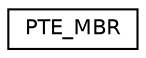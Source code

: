digraph "Graphical Class Hierarchy"
{
  edge [fontname="Helvetica",fontsize="10",labelfontname="Helvetica",labelfontsize="10"];
  node [fontname="Helvetica",fontsize="10",shape=record];
  rankdir="LR";
  Node1 [label="PTE_MBR",height=0.2,width=0.4,color="black", fillcolor="white", style="filled",URL="$struct_p_t_e___m_b_r.html"];
}
